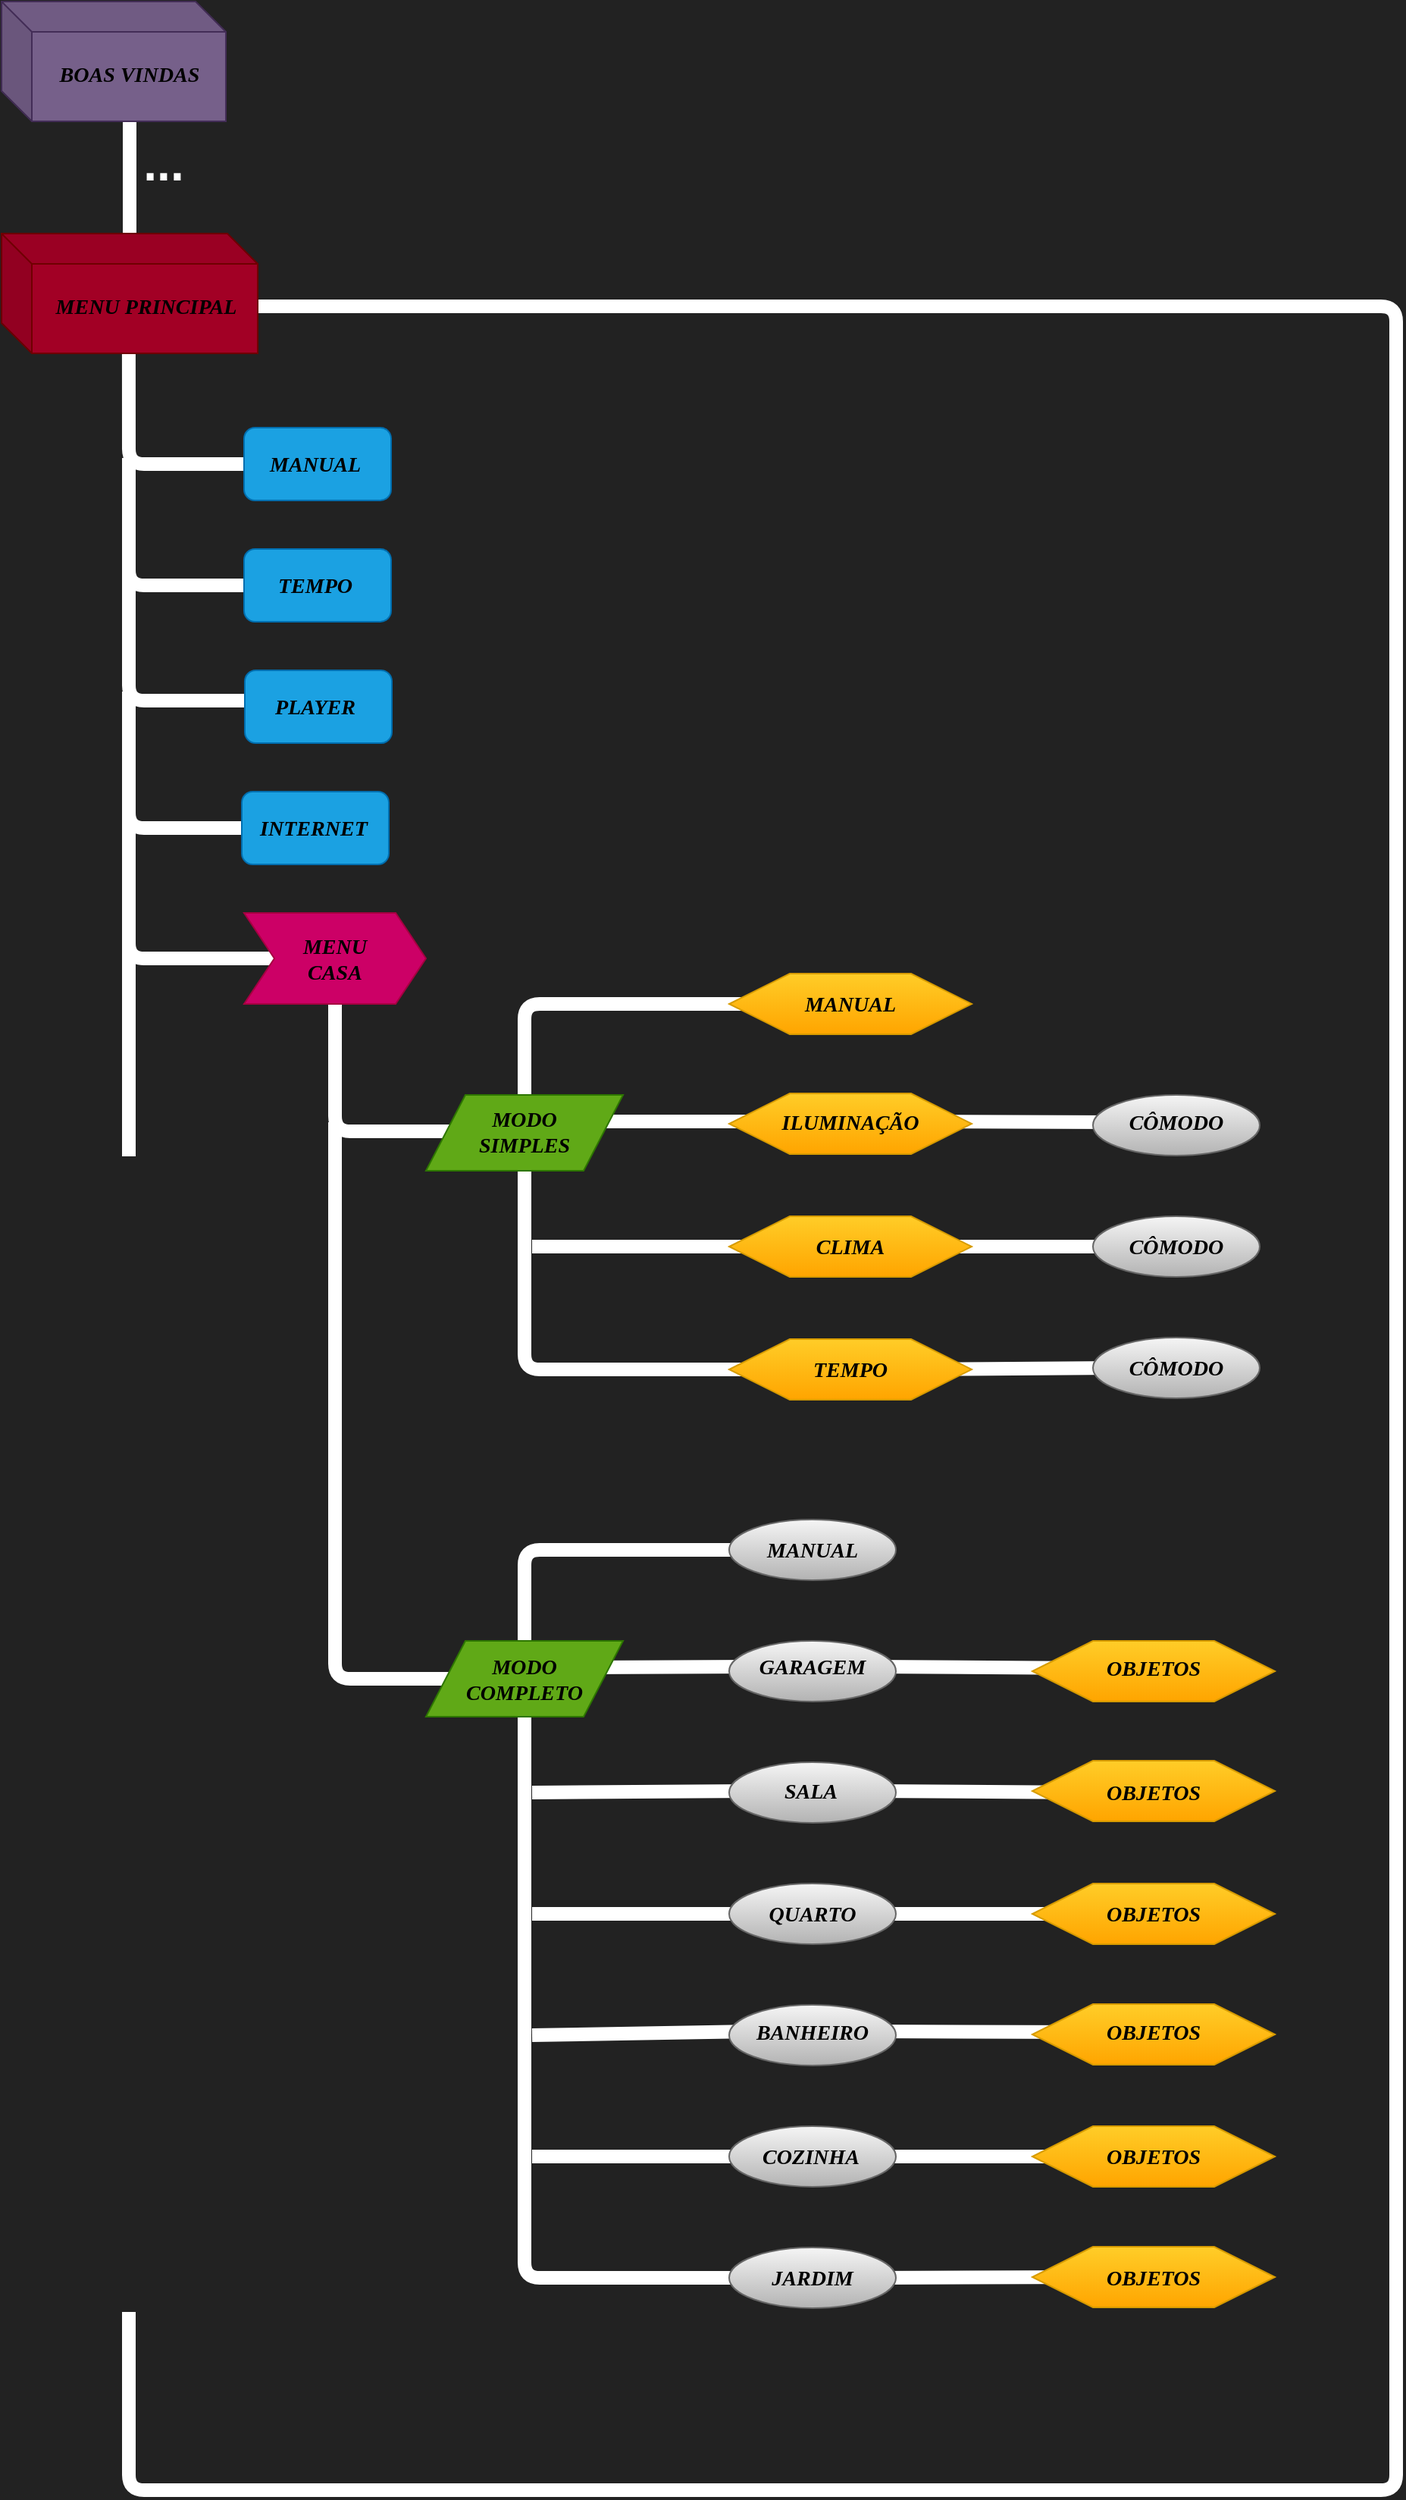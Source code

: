 <mxfile version="12.1.1" type="google" pages="1"><diagram id="n2QvuzdyEow1vaJLZ-Uk" name="Page-1"><mxGraphModel dx="1088" dy="605" grid="0" gridSize="10" guides="1" tooltips="1" connect="1" arrows="1" fold="1" page="1" pageScale="1" pageWidth="827" pageHeight="1169" background="#222222" math="0" shadow="0"><root><mxCell id="0"/><mxCell id="1" parent="0"/><mxCell id="BZck_3wyOVGcObu4no_R-99" value="" style="endArrow=none;html=1;strokeColor=#FFFFFF;strokeWidth=9;entryX=1;entryY=0.5;entryDx=0;entryDy=0;" parent="1" target="BZck_3wyOVGcObu4no_R-5" edge="1"><mxGeometry width="50" height="50" relative="1" as="geometry"><mxPoint x="124" y="655" as="sourcePoint"/><mxPoint x="390" y="430" as="targetPoint"/><Array as="points"><mxPoint x="124" y="1680"/><mxPoint x="960" y="1680"/><mxPoint x="960" y="240"/></Array></mxGeometry></mxCell><mxCell id="BZck_3wyOVGcObu4no_R-98" value="" style="endArrow=none;html=1;strokeColor=#FFFFFF;strokeWidth=9;entryX=0;entryY=0.5;entryDx=0;entryDy=0;exitX=1;exitY=0.5;exitDx=0;exitDy=0;" parent="1" source="BZck_3wyOVGcObu4no_R-71" target="BZck_3wyOVGcObu4no_R-90" edge="1"><mxGeometry width="50" height="50" relative="1" as="geometry"><mxPoint x="640" y="1570" as="sourcePoint"/><mxPoint x="690" y="1520" as="targetPoint"/></mxGeometry></mxCell><mxCell id="BZck_3wyOVGcObu4no_R-96" value="" style="endArrow=none;html=1;strokeColor=#FFFFFF;strokeWidth=9;entryX=0;entryY=0.5;entryDx=0;entryDy=0;exitX=1;exitY=0.5;exitDx=0;exitDy=0;" parent="1" source="BZck_3wyOVGcObu4no_R-70" target="BZck_3wyOVGcObu4no_R-89" edge="1"><mxGeometry width="50" height="50" relative="1" as="geometry"><mxPoint x="655" y="1495" as="sourcePoint"/><mxPoint x="705" y="1445" as="targetPoint"/></mxGeometry></mxCell><mxCell id="BZck_3wyOVGcObu4no_R-94" value="" style="endArrow=none;html=1;strokeColor=#FFFFFF;strokeWidth=9;entryX=0;entryY=0.5;entryDx=0;entryDy=0;exitX=1;exitY=0.5;exitDx=0;exitDy=0;" parent="1" source="BZck_3wyOVGcObu4no_R-69" target="BZck_3wyOVGcObu4no_R-88" edge="1"><mxGeometry width="50" height="50" relative="1" as="geometry"><mxPoint x="640" y="1425" as="sourcePoint"/><mxPoint x="690" y="1375" as="targetPoint"/></mxGeometry></mxCell><mxCell id="BZck_3wyOVGcObu4no_R-93" value="" style="endArrow=none;html=1;strokeColor=#FFFFFF;strokeWidth=9;entryX=0;entryY=0.5;entryDx=0;entryDy=0;exitX=1;exitY=0.5;exitDx=0;exitDy=0;" parent="1" source="BZck_3wyOVGcObu4no_R-68" target="BZck_3wyOVGcObu4no_R-87" edge="1"><mxGeometry width="50" height="50" relative="1" as="geometry"><mxPoint x="642.5" y="1350" as="sourcePoint"/><mxPoint x="692.5" y="1300" as="targetPoint"/></mxGeometry></mxCell><mxCell id="BZck_3wyOVGcObu4no_R-92" value="" style="endArrow=none;html=1;strokeColor=#FFFFFF;strokeWidth=9;entryX=0;entryY=0.5;entryDx=0;entryDy=0;exitX=1;exitY=0.5;exitDx=0;exitDy=0;" parent="1" source="BZck_3wyOVGcObu4no_R-67" target="BZck_3wyOVGcObu4no_R-86" edge="1"><mxGeometry width="50" height="50" relative="1" as="geometry"><mxPoint x="660" y="1259" as="sourcePoint"/><mxPoint x="710" y="1209" as="targetPoint"/></mxGeometry></mxCell><mxCell id="BZck_3wyOVGcObu4no_R-91" value="" style="endArrow=none;html=1;strokeColor=#FFFFFF;strokeWidth=9;entryX=0;entryY=0.5;entryDx=0;entryDy=0;exitX=1;exitY=0.5;exitDx=0;exitDy=0;" parent="1" source="BZck_3wyOVGcObu4no_R-66" target="BZck_3wyOVGcObu4no_R-85" edge="1"><mxGeometry width="50" height="50" relative="1" as="geometry"><mxPoint x="642.5" y="1180" as="sourcePoint"/><mxPoint x="692.5" y="1130" as="targetPoint"/></mxGeometry></mxCell><mxCell id="BZck_3wyOVGcObu4no_R-78" value="" style="endArrow=none;html=1;strokeColor=#FFFFFF;strokeWidth=9;entryX=0;entryY=0.5;entryDx=0;entryDy=0;" parent="1" target="BZck_3wyOVGcObu4no_R-70" edge="1"><mxGeometry width="50" height="50" relative="1" as="geometry"><mxPoint x="390" y="1460" as="sourcePoint"/><mxPoint x="475" y="1445" as="targetPoint"/></mxGeometry></mxCell><mxCell id="BZck_3wyOVGcObu4no_R-77" value="" style="endArrow=none;html=1;strokeColor=#FFFFFF;strokeWidth=9;entryX=0;entryY=0.5;entryDx=0;entryDy=0;" parent="1" target="BZck_3wyOVGcObu4no_R-69" edge="1"><mxGeometry width="50" height="50" relative="1" as="geometry"><mxPoint x="390" y="1380" as="sourcePoint"/><mxPoint x="475" y="1367.5" as="targetPoint"/></mxGeometry></mxCell><mxCell id="BZck_3wyOVGcObu4no_R-76" value="" style="endArrow=none;html=1;strokeColor=#FFFFFF;strokeWidth=9;entryX=0;entryY=0.5;entryDx=0;entryDy=0;" parent="1" target="BZck_3wyOVGcObu4no_R-68" edge="1"><mxGeometry width="50" height="50" relative="1" as="geometry"><mxPoint x="390" y="1300" as="sourcePoint"/><mxPoint x="490" y="1300" as="targetPoint"/></mxGeometry></mxCell><mxCell id="BZck_3wyOVGcObu4no_R-75" value="" style="endArrow=none;html=1;strokeColor=#FFFFFF;strokeWidth=9;entryX=0;entryY=0.5;entryDx=0;entryDy=0;" parent="1" target="BZck_3wyOVGcObu4no_R-67" edge="1"><mxGeometry width="50" height="50" relative="1" as="geometry"><mxPoint x="390" y="1220" as="sourcePoint"/><mxPoint x="500" y="1215" as="targetPoint"/></mxGeometry></mxCell><mxCell id="BZck_3wyOVGcObu4no_R-74" value="" style="endArrow=none;html=1;strokeColor=#FFFFFF;strokeWidth=9;entryX=0;entryY=0.5;entryDx=0;entryDy=0;exitX=1;exitY=0.25;exitDx=0;exitDy=0;" parent="1" source="BZck_3wyOVGcObu4no_R-57" target="BZck_3wyOVGcObu4no_R-66" edge="1"><mxGeometry width="50" height="50" relative="1" as="geometry"><mxPoint x="460" y="1180" as="sourcePoint"/><mxPoint x="510" y="1130" as="targetPoint"/></mxGeometry></mxCell><mxCell id="BZck_3wyOVGcObu4no_R-73" value="" style="endArrow=none;html=1;strokeColor=#FFFFFF;strokeWidth=9;entryX=0.5;entryY=1;entryDx=0;entryDy=0;exitX=0;exitY=0.5;exitDx=0;exitDy=0;" parent="1" source="BZck_3wyOVGcObu4no_R-71" target="BZck_3wyOVGcObu4no_R-57" edge="1"><mxGeometry width="50" height="50" relative="1" as="geometry"><mxPoint x="330" y="1325" as="sourcePoint"/><mxPoint x="380" y="1275" as="targetPoint"/><Array as="points"><mxPoint x="385" y="1540"/></Array></mxGeometry></mxCell><mxCell id="BZck_3wyOVGcObu4no_R-72" value="" style="endArrow=none;html=1;strokeColor=#FFFFFF;strokeWidth=9;entryX=0;entryY=0.5;entryDx=0;entryDy=0;exitX=0.5;exitY=0;exitDx=0;exitDy=0;" parent="1" source="BZck_3wyOVGcObu4no_R-57" target="BZck_3wyOVGcObu4no_R-65" edge="1"><mxGeometry width="50" height="50" relative="1" as="geometry"><mxPoint x="345" y="1060" as="sourcePoint"/><mxPoint x="395" y="1010" as="targetPoint"/><Array as="points"><mxPoint x="385" y="1060"/></Array></mxGeometry></mxCell><mxCell id="BZck_3wyOVGcObu4no_R-56" value="" style="endArrow=none;html=1;strokeColor=#FFFFFF;strokeWidth=9;exitX=0;exitY=0.5;exitDx=0;exitDy=0;" parent="1" source="BZck_3wyOVGcObu4no_R-57" edge="1"><mxGeometry width="50" height="50" relative="1" as="geometry"><mxPoint x="220" y="1080" as="sourcePoint"/><mxPoint x="260" y="778" as="targetPoint"/><Array as="points"><mxPoint x="260" y="1145"/></Array></mxGeometry></mxCell><mxCell id="BZck_3wyOVGcObu4no_R-54" value="" style="endArrow=none;html=1;strokeColor=#FFFFFF;strokeWidth=9;exitX=1;exitY=0.5;exitDx=0;exitDy=0;entryX=0;entryY=0.5;entryDx=0;entryDy=0;" parent="1" source="BZck_3wyOVGcObu4no_R-41" target="BZck_3wyOVGcObu4no_R-51" edge="1"><mxGeometry width="50" height="50" relative="1" as="geometry"><mxPoint x="690" y="970" as="sourcePoint"/><mxPoint x="740" y="920" as="targetPoint"/></mxGeometry></mxCell><mxCell id="BZck_3wyOVGcObu4no_R-53" value="" style="endArrow=none;html=1;strokeColor=#FFFFFF;strokeWidth=9;exitX=1;exitY=0.5;exitDx=0;exitDy=0;entryX=0;entryY=0.5;entryDx=0;entryDy=0;" parent="1" source="BZck_3wyOVGcObu4no_R-40" target="BZck_3wyOVGcObu4no_R-50" edge="1"><mxGeometry width="50" height="50" relative="1" as="geometry"><mxPoint x="690" y="883" as="sourcePoint"/><mxPoint x="740" y="833" as="targetPoint"/></mxGeometry></mxCell><mxCell id="BZck_3wyOVGcObu4no_R-52" value="" style="endArrow=none;html=1;strokeColor=#FFFFFF;strokeWidth=9;exitX=1;exitY=0.5;exitDx=0;exitDy=0;entryX=0;entryY=0.5;entryDx=0;entryDy=0;" parent="1" source="BZck_3wyOVGcObu4no_R-39" target="BZck_3wyOVGcObu4no_R-49" edge="1"><mxGeometry width="50" height="50" relative="1" as="geometry"><mxPoint x="690" y="759" as="sourcePoint"/><mxPoint x="740" y="709" as="targetPoint"/></mxGeometry></mxCell><mxCell id="BZck_3wyOVGcObu4no_R-43" value="" style="endArrow=none;html=1;strokeColor=#FFFFFF;strokeWidth=9;entryX=0.5;entryY=1;entryDx=0;entryDy=0;exitX=0;exitY=0.5;exitDx=0;exitDy=0;" parent="1" source="BZck_3wyOVGcObu4no_R-41" target="BZck_3wyOVGcObu4no_R-31" edge="1"><mxGeometry width="50" height="50" relative="1" as="geometry"><mxPoint x="335" y="905" as="sourcePoint"/><mxPoint x="385" y="855" as="targetPoint"/><Array as="points"><mxPoint x="385" y="941"/></Array></mxGeometry></mxCell><mxCell id="BZck_3wyOVGcObu4no_R-44" value="" style="endArrow=none;html=1;strokeColor=#FFFFFF;strokeWidth=9;entryX=0;entryY=0.5;entryDx=0;entryDy=0;" parent="1" target="BZck_3wyOVGcObu4no_R-40" edge="1"><mxGeometry width="50" height="50" relative="1" as="geometry"><mxPoint x="390" y="860" as="sourcePoint"/><mxPoint x="475" y="850" as="targetPoint"/></mxGeometry></mxCell><mxCell id="BZck_3wyOVGcObu4no_R-42" value="" style="endArrow=none;html=1;strokeColor=#FFFFFF;strokeWidth=9;entryX=0;entryY=0.5;entryDx=0;entryDy=0;exitX=0.813;exitY=0.283;exitDx=0;exitDy=0;exitPerimeter=0;" parent="1" source="BZck_3wyOVGcObu4no_R-31" target="BZck_3wyOVGcObu4no_R-39" edge="1"><mxGeometry width="50" height="50" relative="1" as="geometry"><mxPoint x="440" y="860" as="sourcePoint"/><mxPoint x="490" y="810" as="targetPoint"/></mxGeometry></mxCell><mxCell id="BZck_3wyOVGcObu4no_R-36" value="" style="endArrow=none;html=1;strokeColor=#FFFFFF;strokeWidth=9;exitX=0.5;exitY=0;exitDx=0;exitDy=0;entryX=0.143;entryY=0.5;entryDx=0;entryDy=0;entryPerimeter=0;" parent="1" source="BZck_3wyOVGcObu4no_R-31" target="BZck_3wyOVGcObu4no_R-33" edge="1"><mxGeometry width="50" height="50" relative="1" as="geometry"><mxPoint x="395" y="735" as="sourcePoint"/><mxPoint x="445" y="685" as="targetPoint"/><Array as="points"><mxPoint x="385" y="700"/></Array></mxGeometry></mxCell><mxCell id="BZck_3wyOVGcObu4no_R-32" value="" style="endArrow=none;html=1;strokeColor=#FFFFFF;strokeWidth=9;exitX=0;exitY=0.5;exitDx=0;exitDy=0;" parent="1" source="BZck_3wyOVGcObu4no_R-31" target="BZck_3wyOVGcObu4no_R-29" edge="1"><mxGeometry width="50" height="50" relative="1" as="geometry"><mxPoint x="259" y="810" as="sourcePoint"/><mxPoint x="259" y="727" as="targetPoint"/><Array as="points"><mxPoint x="260" y="784"/></Array></mxGeometry></mxCell><mxCell id="BZck_3wyOVGcObu4no_R-26" value="" style="endArrow=none;html=1;strokeColor=#FFFFFF;strokeWidth=9;exitX=0;exitY=0.5;exitDx=0;exitDy=0;" parent="1" source="BZck_3wyOVGcObu4no_R-29" edge="1"><mxGeometry width="50" height="50" relative="1" as="geometry"><mxPoint x="210" y="664" as="sourcePoint"/><mxPoint x="124" y="574" as="targetPoint"/><Array as="points"><mxPoint x="124" y="670"/></Array></mxGeometry></mxCell><mxCell id="BZck_3wyOVGcObu4no_R-23" value="" style="endArrow=none;html=1;strokeColor=#FFFFFF;strokeWidth=9;exitX=0;exitY=0.5;exitDx=0;exitDy=0;" parent="1" source="BZck_3wyOVGcObu4no_R-22" edge="1"><mxGeometry width="50" height="50" relative="1" as="geometry"><mxPoint x="200" y="584" as="sourcePoint"/><mxPoint x="124" y="494" as="targetPoint"/><Array as="points"><mxPoint x="124" y="584"/></Array></mxGeometry></mxCell><mxCell id="BZck_3wyOVGcObu4no_R-19" value="" style="endArrow=none;html=1;strokeColor=#FFFFFF;strokeWidth=9;" parent="1" edge="1"><mxGeometry width="50" height="50" relative="1" as="geometry"><mxPoint x="200" y="500" as="sourcePoint"/><mxPoint x="124" y="410" as="targetPoint"/><Array as="points"><mxPoint x="124" y="500"/></Array></mxGeometry></mxCell><mxCell id="BZck_3wyOVGcObu4no_R-15" value="" style="endArrow=none;html=1;strokeColor=#FFFFFF;strokeWidth=9;exitX=0;exitY=0.5;exitDx=0;exitDy=0;" parent="1" source="BZck_3wyOVGcObu4no_R-13" edge="1"><mxGeometry width="50" height="50" relative="1" as="geometry"><mxPoint x="124" y="440" as="sourcePoint"/><mxPoint x="124" y="340" as="targetPoint"/><Array as="points"><mxPoint x="124" y="424"/></Array></mxGeometry></mxCell><mxCell id="BZck_3wyOVGcObu4no_R-11" value="" style="endArrow=none;html=1;strokeColor=#FFFFFF;strokeWidth=9;entryX=0.413;entryY=0.315;entryDx=0;entryDy=0;entryPerimeter=0;exitX=0;exitY=0.5;exitDx=0;exitDy=0;" parent="1" source="BZck_3wyOVGcObu4no_R-10" target="BZck_3wyOVGcObu4no_R-5" edge="1"><mxGeometry width="50" height="50" relative="1" as="geometry"><mxPoint x="113.5" y="425.5" as="sourcePoint"/><mxPoint x="113.5" y="342.5" as="targetPoint"/><Array as="points"><mxPoint x="124" y="344"/></Array></mxGeometry></mxCell><mxCell id="BZck_3wyOVGcObu4no_R-7" value="" style="endArrow=none;html=1;strokeColor=#FFFFFF;strokeWidth=9;" parent="1" source="BZck_3wyOVGcObu4no_R-4" target="BZck_3wyOVGcObu4no_R-2" edge="1"><mxGeometry width="50" height="50" relative="1" as="geometry"><mxPoint x="40" y="310" as="sourcePoint"/><mxPoint x="90" y="260" as="targetPoint"/></mxGeometry></mxCell><mxCell id="BZck_3wyOVGcObu4no_R-1" value="" style="shape=cube;whiteSpace=wrap;html=1;boundedLbl=1;backgroundOutline=1;darkOpacity=0.05;darkOpacity2=0.1;fillColor=#76608a;strokeColor=#432D57;fontColor=#ffffff;" parent="1" vertex="1"><mxGeometry x="40" y="39" width="148" height="79" as="geometry"/></mxCell><mxCell id="BZck_3wyOVGcObu4no_R-2" value="&lt;h3&gt;&lt;b&gt;&lt;i&gt;&lt;font face=&quot;Comic Sans MS&quot;&gt;BOAS VINDAS&lt;/font&gt;&lt;/i&gt;&lt;/b&gt;&lt;/h3&gt;" style="text;html=1;strokeColor=none;fillColor=none;align=center;verticalAlign=middle;whiteSpace=wrap;rounded=0;" parent="1" vertex="1"><mxGeometry x="54" y="64" width="141" height="45" as="geometry"/></mxCell><mxCell id="BZck_3wyOVGcObu4no_R-4" value="" style="shape=cube;whiteSpace=wrap;html=1;boundedLbl=1;backgroundOutline=1;darkOpacity=0.05;darkOpacity2=0.1;fillColor=#a20025;strokeColor=#6F0000;fontColor=#ffffff;" parent="1" vertex="1"><mxGeometry x="40" y="192" width="169" height="79" as="geometry"/></mxCell><mxCell id="BZck_3wyOVGcObu4no_R-5" value="&lt;h3&gt;&lt;font face=&quot;Comic Sans MS&quot;&gt;&lt;i&gt;MENU PRINCIPAL&lt;/i&gt;&lt;/font&gt;&lt;/h3&gt;" style="text;html=1;strokeColor=none;fillColor=none;align=center;verticalAlign=middle;whiteSpace=wrap;rounded=0;" parent="1" vertex="1"><mxGeometry x="69" y="217" width="133" height="46" as="geometry"/></mxCell><mxCell id="BZck_3wyOVGcObu4no_R-8" value="&lt;h1&gt;&lt;font color=&quot;#ffffff&quot; style=&quot;font-size: 32px&quot;&gt;...&lt;/font&gt;&lt;/h1&gt;" style="text;html=1;align=center;verticalAlign=middle;whiteSpace=wrap;rounded=0;" parent="1" vertex="1"><mxGeometry x="108" y="126" width="78" height="39" as="geometry"/></mxCell><mxCell id="BZck_3wyOVGcObu4no_R-10" value="" style="rounded=1;whiteSpace=wrap;html=1;fillColor=#1ba1e2;strokeColor=#006EAF;fontColor=#ffffff;" parent="1" vertex="1"><mxGeometry x="200" y="320" width="97" height="48" as="geometry"/></mxCell><mxCell id="BZck_3wyOVGcObu4no_R-12" value="&lt;h3&gt;&lt;font face=&quot;Comic Sans MS&quot;&gt;&lt;i&gt;MANUAL&lt;/i&gt;&lt;/font&gt;&lt;/h3&gt;" style="text;html=1;strokeColor=none;fillColor=none;align=center;verticalAlign=middle;whiteSpace=wrap;rounded=0;" parent="1" vertex="1"><mxGeometry x="207" y="329" width="80" height="30" as="geometry"/></mxCell><mxCell id="BZck_3wyOVGcObu4no_R-13" value="" style="rounded=1;whiteSpace=wrap;html=1;fillColor=#1ba1e2;strokeColor=#006EAF;fontColor=#ffffff;" parent="1" vertex="1"><mxGeometry x="200" y="400" width="97" height="48" as="geometry"/></mxCell><mxCell id="BZck_3wyOVGcObu4no_R-14" value="&lt;h3&gt;&lt;font face=&quot;Comic Sans MS&quot;&gt;&lt;i&gt;TEMPO&lt;/i&gt;&lt;/font&gt;&lt;/h3&gt;" style="text;html=1;strokeColor=none;fillColor=none;align=center;verticalAlign=middle;whiteSpace=wrap;rounded=0;" parent="1" vertex="1"><mxGeometry x="206.5" y="409" width="80" height="30" as="geometry"/></mxCell><mxCell id="BZck_3wyOVGcObu4no_R-17" value="" style="rounded=1;whiteSpace=wrap;html=1;fillColor=#1ba1e2;strokeColor=#006EAF;fontColor=#ffffff;" parent="1" vertex="1"><mxGeometry x="200.5" y="480" width="97" height="48" as="geometry"/></mxCell><mxCell id="BZck_3wyOVGcObu4no_R-18" value="&lt;h3&gt;&lt;font face=&quot;Comic Sans MS&quot;&gt;&lt;i&gt;PLAYER&lt;/i&gt;&lt;/font&gt;&lt;/h3&gt;" style="text;html=1;strokeColor=none;fillColor=none;align=center;verticalAlign=middle;whiteSpace=wrap;rounded=0;" parent="1" vertex="1"><mxGeometry x="207" y="489" width="80" height="30" as="geometry"/></mxCell><mxCell id="BZck_3wyOVGcObu4no_R-21" value="" style="rounded=1;whiteSpace=wrap;html=1;fillColor=#1ba1e2;strokeColor=#006EAF;fontColor=#ffffff;" parent="1" vertex="1"><mxGeometry x="198.5" y="560" width="97" height="48" as="geometry"/></mxCell><mxCell id="BZck_3wyOVGcObu4no_R-22" value="&lt;h3&gt;&lt;font face=&quot;Comic Sans MS&quot;&gt;&lt;i&gt;INTERNET&lt;/i&gt;&lt;/font&gt;&lt;/h3&gt;" style="text;html=1;strokeColor=none;fillColor=none;align=center;verticalAlign=middle;whiteSpace=wrap;rounded=0;" parent="1" vertex="1"><mxGeometry x="206" y="569" width="80" height="30" as="geometry"/></mxCell><mxCell id="BZck_3wyOVGcObu4no_R-28" value="" style="shape=step;perimeter=stepPerimeter;whiteSpace=wrap;html=1;fixedSize=1;fillColor=#CC0066;strokeColor=#A50040;fontColor=#ffffff;" parent="1" vertex="1"><mxGeometry x="200" y="640" width="120" height="60" as="geometry"/></mxCell><mxCell id="BZck_3wyOVGcObu4no_R-29" value="&lt;h3&gt;&lt;font face=&quot;Comic Sans MS&quot;&gt;&lt;i&gt;MENU CASA&lt;/i&gt;&lt;/font&gt;&lt;/h3&gt;" style="text;html=1;strokeColor=none;fillColor=none;align=center;verticalAlign=middle;whiteSpace=wrap;rounded=0;" parent="1" vertex="1"><mxGeometry x="220" y="655" width="80" height="30" as="geometry"/></mxCell><mxCell id="BZck_3wyOVGcObu4no_R-30" value="" style="shape=parallelogram;perimeter=parallelogramPerimeter;whiteSpace=wrap;html=1;fillColor=#60a917;strokeColor=#2D7600;fontColor=#ffffff;" parent="1" vertex="1"><mxGeometry x="320" y="760" width="130" height="50" as="geometry"/></mxCell><mxCell id="BZck_3wyOVGcObu4no_R-31" value="&lt;h3&gt;&lt;font face=&quot;Comic Sans MS&quot;&gt;&lt;i&gt;MODO SIMPLES&lt;/i&gt;&lt;/font&gt;&lt;/h3&gt;" style="text;html=1;strokeColor=none;fillColor=none;align=center;verticalAlign=middle;whiteSpace=wrap;rounded=0;" parent="1" vertex="1"><mxGeometry x="345" y="769" width="80" height="30" as="geometry"/></mxCell><mxCell id="BZck_3wyOVGcObu4no_R-33" value="" style="shape=hexagon;perimeter=hexagonPerimeter2;whiteSpace=wrap;html=1;fillColor=#ffcd28;strokeColor=#d79b00;gradientColor=#ffa500;" parent="1" vertex="1"><mxGeometry x="520" y="680" width="160" height="40" as="geometry"/></mxCell><mxCell id="BZck_3wyOVGcObu4no_R-34" value="" style="shape=hexagon;perimeter=hexagonPerimeter2;whiteSpace=wrap;html=1;gradientColor=#ffa500;fillColor=#ffcd28;strokeColor=#d79b00;" parent="1" vertex="1"><mxGeometry x="520" y="759" width="160" height="40" as="geometry"/></mxCell><mxCell id="BZck_3wyOVGcObu4no_R-35" value="" style="shape=hexagon;perimeter=hexagonPerimeter2;whiteSpace=wrap;html=1;gradientColor=#ffa500;fillColor=#ffcd28;strokeColor=#d79b00;" parent="1" vertex="1"><mxGeometry x="520" y="840" width="160" height="40" as="geometry"/></mxCell><mxCell id="BZck_3wyOVGcObu4no_R-37" value="&lt;h3&gt;&lt;font face=&quot;Comic Sans MS&quot;&gt;&lt;i&gt;MANUAL&lt;/i&gt;&lt;/font&gt;&lt;/h3&gt;" style="text;html=1;strokeColor=none;fillColor=none;align=center;verticalAlign=middle;whiteSpace=wrap;rounded=0;" parent="1" vertex="1"><mxGeometry x="560" y="685" width="80" height="30" as="geometry"/></mxCell><mxCell id="BZck_3wyOVGcObu4no_R-38" value="" style="shape=hexagon;perimeter=hexagonPerimeter2;whiteSpace=wrap;html=1;gradientColor=#ffa500;fillColor=#ffcd28;strokeColor=#d79b00;" parent="1" vertex="1"><mxGeometry x="520" y="921" width="160" height="40" as="geometry"/></mxCell><mxCell id="BZck_3wyOVGcObu4no_R-39" value="&lt;h3&gt;&lt;font face=&quot;Comic Sans MS&quot;&gt;&lt;i&gt;ILUMINAÇÃO&lt;/i&gt;&lt;/font&gt;&lt;/h3&gt;" style="text;html=1;strokeColor=none;fillColor=none;align=center;verticalAlign=middle;whiteSpace=wrap;rounded=0;" parent="1" vertex="1"><mxGeometry x="560" y="762.5" width="80" height="30" as="geometry"/></mxCell><mxCell id="BZck_3wyOVGcObu4no_R-40" value="&lt;h3&gt;&lt;font face=&quot;Comic Sans MS&quot;&gt;&lt;i&gt;CLIMA&lt;/i&gt;&lt;/font&gt;&lt;/h3&gt;" style="text;html=1;strokeColor=none;fillColor=none;align=center;verticalAlign=middle;whiteSpace=wrap;rounded=0;" parent="1" vertex="1"><mxGeometry x="560" y="845" width="80" height="30" as="geometry"/></mxCell><mxCell id="BZck_3wyOVGcObu4no_R-41" value="&lt;h3&gt;&lt;font face=&quot;Comic Sans MS&quot;&gt;&lt;i&gt;TEMPO&lt;/i&gt;&lt;/font&gt;&lt;/h3&gt;" style="text;html=1;strokeColor=none;fillColor=none;align=center;verticalAlign=middle;whiteSpace=wrap;rounded=0;" parent="1" vertex="1"><mxGeometry x="560" y="926" width="80" height="30" as="geometry"/></mxCell><mxCell id="BZck_3wyOVGcObu4no_R-45" value="" style="ellipse;whiteSpace=wrap;html=1;fillColor=#f5f5f5;strokeColor=#666666;gradientColor=#b3b3b3;" parent="1" vertex="1"><mxGeometry x="760" y="760" width="110" height="40" as="geometry"/></mxCell><mxCell id="BZck_3wyOVGcObu4no_R-46" value="" style="ellipse;whiteSpace=wrap;html=1;gradientColor=#b3b3b3;fillColor=#f5f5f5;strokeColor=#666666;" parent="1" vertex="1"><mxGeometry x="760" y="840" width="110" height="40" as="geometry"/></mxCell><mxCell id="BZck_3wyOVGcObu4no_R-47" value="" style="ellipse;whiteSpace=wrap;html=1;gradientColor=#b3b3b3;fillColor=#f5f5f5;strokeColor=#666666;" parent="1" vertex="1"><mxGeometry x="760" y="920" width="110" height="40" as="geometry"/></mxCell><mxCell id="BZck_3wyOVGcObu4no_R-49" value="&lt;h3&gt;&lt;font face=&quot;Comic Sans MS&quot;&gt;&lt;i&gt;CÔMODO&lt;/i&gt;&lt;/font&gt;&lt;/h3&gt;" style="text;html=1;strokeColor=none;fillColor=none;align=center;verticalAlign=middle;whiteSpace=wrap;rounded=0;" parent="1" vertex="1"><mxGeometry x="775" y="763" width="80" height="30" as="geometry"/></mxCell><mxCell id="BZck_3wyOVGcObu4no_R-50" value="&lt;h3&gt;&lt;font face=&quot;Comic Sans MS&quot;&gt;&lt;i&gt;CÔMODO&lt;/i&gt;&lt;/font&gt;&lt;/h3&gt;" style="text;html=1;strokeColor=none;fillColor=none;align=center;verticalAlign=middle;whiteSpace=wrap;rounded=0;" parent="1" vertex="1"><mxGeometry x="775" y="845" width="80" height="30" as="geometry"/></mxCell><mxCell id="BZck_3wyOVGcObu4no_R-51" value="&lt;h3&gt;&lt;font face=&quot;Comic Sans MS&quot;&gt;&lt;i&gt;CÔMODO&lt;/i&gt;&lt;/font&gt;&lt;/h3&gt;" style="text;html=1;strokeColor=none;fillColor=none;align=center;verticalAlign=middle;whiteSpace=wrap;rounded=0;" parent="1" vertex="1"><mxGeometry x="775" y="925" width="80" height="30" as="geometry"/></mxCell><mxCell id="BZck_3wyOVGcObu4no_R-55" value="" style="shape=parallelogram;perimeter=parallelogramPerimeter;whiteSpace=wrap;html=1;fillColor=#60a917;strokeColor=#2D7600;fontColor=#ffffff;" parent="1" vertex="1"><mxGeometry x="320" y="1120" width="130" height="50" as="geometry"/></mxCell><mxCell id="BZck_3wyOVGcObu4no_R-57" value="&lt;h3&gt;&lt;font face=&quot;Comic Sans MS&quot;&gt;&lt;i&gt;MODO COMPLETO&lt;/i&gt;&lt;/font&gt;&lt;/h3&gt;" style="text;html=1;strokeColor=none;fillColor=none;align=center;verticalAlign=middle;whiteSpace=wrap;rounded=0;" parent="1" vertex="1"><mxGeometry x="345" y="1130" width="80" height="30" as="geometry"/></mxCell><mxCell id="BZck_3wyOVGcObu4no_R-58" value="" style="ellipse;whiteSpace=wrap;html=1;gradientColor=#b3b3b3;fillColor=#f5f5f5;strokeColor=#666666;" parent="1" vertex="1"><mxGeometry x="520" y="1040" width="110" height="40" as="geometry"/></mxCell><mxCell id="BZck_3wyOVGcObu4no_R-59" value="" style="ellipse;whiteSpace=wrap;html=1;gradientColor=#b3b3b3;fillColor=#f5f5f5;strokeColor=#666666;" parent="1" vertex="1"><mxGeometry x="520" y="1120" width="110" height="40" as="geometry"/></mxCell><mxCell id="BZck_3wyOVGcObu4no_R-60" value="" style="ellipse;whiteSpace=wrap;html=1;gradientColor=#b3b3b3;fillColor=#f5f5f5;strokeColor=#666666;" parent="1" vertex="1"><mxGeometry x="520" y="1200" width="110" height="40" as="geometry"/></mxCell><mxCell id="BZck_3wyOVGcObu4no_R-61" value="" style="ellipse;whiteSpace=wrap;html=1;gradientColor=#b3b3b3;fillColor=#f5f5f5;strokeColor=#666666;" parent="1" vertex="1"><mxGeometry x="520" y="1280" width="110" height="40" as="geometry"/></mxCell><mxCell id="BZck_3wyOVGcObu4no_R-62" value="" style="ellipse;whiteSpace=wrap;html=1;gradientColor=#b3b3b3;fillColor=#f5f5f5;strokeColor=#666666;" parent="1" vertex="1"><mxGeometry x="520" y="1360" width="110" height="40" as="geometry"/></mxCell><mxCell id="BZck_3wyOVGcObu4no_R-63" value="" style="ellipse;whiteSpace=wrap;html=1;gradientColor=#b3b3b3;fillColor=#f5f5f5;strokeColor=#666666;" parent="1" vertex="1"><mxGeometry x="520" y="1440" width="110" height="40" as="geometry"/></mxCell><mxCell id="BZck_3wyOVGcObu4no_R-64" value="" style="ellipse;whiteSpace=wrap;html=1;gradientColor=#b3b3b3;fillColor=#f5f5f5;strokeColor=#666666;" parent="1" vertex="1"><mxGeometry x="520" y="1520" width="110" height="40" as="geometry"/></mxCell><mxCell id="BZck_3wyOVGcObu4no_R-65" value="&lt;h3&gt;&lt;font face=&quot;Comic Sans MS&quot;&gt;&lt;i&gt;MANUAL&lt;/i&gt;&lt;/font&gt;&lt;/h3&gt;" style="text;html=1;strokeColor=none;fillColor=none;align=center;verticalAlign=middle;whiteSpace=wrap;rounded=0;" parent="1" vertex="1"><mxGeometry x="535" y="1045" width="80" height="30" as="geometry"/></mxCell><mxCell id="BZck_3wyOVGcObu4no_R-66" value="&lt;h3&gt;&lt;font face=&quot;Comic Sans MS&quot;&gt;&lt;i&gt;GARAGEM&lt;/i&gt;&lt;/font&gt;&lt;/h3&gt;" style="text;html=1;strokeColor=none;fillColor=none;align=center;verticalAlign=middle;whiteSpace=wrap;rounded=0;" parent="1" vertex="1"><mxGeometry x="535" y="1122" width="80" height="30" as="geometry"/></mxCell><mxCell id="BZck_3wyOVGcObu4no_R-67" value="&lt;h3&gt;&lt;font face=&quot;Comic Sans MS&quot;&gt;&lt;i&gt;SALA&lt;/i&gt;&lt;/font&gt;&lt;/h3&gt;" style="text;html=1;strokeColor=none;fillColor=none;align=center;verticalAlign=middle;whiteSpace=wrap;rounded=0;" parent="1" vertex="1"><mxGeometry x="534" y="1204" width="80" height="30" as="geometry"/></mxCell><mxCell id="BZck_3wyOVGcObu4no_R-68" value="&lt;h3&gt;&lt;font face=&quot;Comic Sans MS&quot;&gt;&lt;i&gt;QUARTO&lt;/i&gt;&lt;/font&gt;&lt;/h3&gt;" style="text;html=1;strokeColor=none;fillColor=none;align=center;verticalAlign=middle;whiteSpace=wrap;rounded=0;" parent="1" vertex="1"><mxGeometry x="535" y="1285" width="80" height="30" as="geometry"/></mxCell><mxCell id="BZck_3wyOVGcObu4no_R-69" value="&lt;h3&gt;&lt;font face=&quot;Comic Sans MS&quot;&gt;&lt;i&gt;BANHEIRO&lt;/i&gt;&lt;/font&gt;&lt;/h3&gt;" style="text;html=1;strokeColor=none;fillColor=none;align=center;verticalAlign=middle;whiteSpace=wrap;rounded=0;" parent="1" vertex="1"><mxGeometry x="535" y="1362.5" width="80" height="30" as="geometry"/></mxCell><mxCell id="BZck_3wyOVGcObu4no_R-70" value="&lt;h3&gt;&lt;font face=&quot;Comic Sans MS&quot;&gt;&lt;i&gt;COZINHA&lt;/i&gt;&lt;/font&gt;&lt;/h3&gt;" style="text;html=1;strokeColor=none;fillColor=none;align=center;verticalAlign=middle;whiteSpace=wrap;rounded=0;" parent="1" vertex="1"><mxGeometry x="534" y="1445" width="80" height="30" as="geometry"/></mxCell><mxCell id="BZck_3wyOVGcObu4no_R-71" value="&lt;h3&gt;&lt;font face=&quot;Comic Sans MS&quot;&gt;&lt;i&gt;JARDIM&lt;/i&gt;&lt;/font&gt;&lt;/h3&gt;" style="text;html=1;strokeColor=none;fillColor=none;align=center;verticalAlign=middle;whiteSpace=wrap;rounded=0;" parent="1" vertex="1"><mxGeometry x="535" y="1525" width="80" height="30" as="geometry"/></mxCell><mxCell id="BZck_3wyOVGcObu4no_R-79" value="" style="shape=hexagon;perimeter=hexagonPerimeter2;whiteSpace=wrap;html=1;gradientColor=#ffa500;fillColor=#ffcd28;strokeColor=#d79b00;" parent="1" vertex="1"><mxGeometry x="720" y="1120" width="160" height="40" as="geometry"/></mxCell><mxCell id="BZck_3wyOVGcObu4no_R-80" value="" style="shape=hexagon;perimeter=hexagonPerimeter2;whiteSpace=wrap;html=1;gradientColor=#ffa500;fillColor=#ffcd28;strokeColor=#d79b00;" parent="1" vertex="1"><mxGeometry x="720" y="1199" width="160" height="40" as="geometry"/></mxCell><mxCell id="BZck_3wyOVGcObu4no_R-81" value="" style="shape=hexagon;perimeter=hexagonPerimeter2;whiteSpace=wrap;html=1;gradientColor=#ffa500;fillColor=#ffcd28;strokeColor=#d79b00;" parent="1" vertex="1"><mxGeometry x="720" y="1280" width="160" height="40" as="geometry"/></mxCell><mxCell id="BZck_3wyOVGcObu4no_R-82" value="" style="shape=hexagon;perimeter=hexagonPerimeter2;whiteSpace=wrap;html=1;gradientColor=#ffa500;fillColor=#ffcd28;strokeColor=#d79b00;" parent="1" vertex="1"><mxGeometry x="720" y="1359.5" width="160" height="40" as="geometry"/></mxCell><mxCell id="BZck_3wyOVGcObu4no_R-83" value="" style="shape=hexagon;perimeter=hexagonPerimeter2;whiteSpace=wrap;html=1;gradientColor=#ffa500;fillColor=#ffcd28;strokeColor=#d79b00;" parent="1" vertex="1"><mxGeometry x="720" y="1440" width="160" height="40" as="geometry"/></mxCell><mxCell id="BZck_3wyOVGcObu4no_R-84" value="" style="shape=hexagon;perimeter=hexagonPerimeter2;whiteSpace=wrap;html=1;gradientColor=#ffa500;fillColor=#ffcd28;strokeColor=#d79b00;" parent="1" vertex="1"><mxGeometry x="720" y="1519.5" width="160" height="40" as="geometry"/></mxCell><mxCell id="BZck_3wyOVGcObu4no_R-85" value="&lt;h3&gt;&lt;font face=&quot;Comic Sans MS&quot;&gt;&lt;i&gt;OBJETOS&lt;/i&gt;&lt;/font&gt;&lt;/h3&gt;" style="text;html=1;strokeColor=none;fillColor=none;align=center;verticalAlign=middle;whiteSpace=wrap;rounded=0;" parent="1" vertex="1"><mxGeometry x="760" y="1123" width="80" height="30" as="geometry"/></mxCell><mxCell id="BZck_3wyOVGcObu4no_R-86" value="&lt;h3&gt;&lt;font face=&quot;Comic Sans MS&quot;&gt;&lt;i&gt;OBJETOS&lt;/i&gt;&lt;/font&gt;&lt;/h3&gt;" style="text;html=1;strokeColor=none;fillColor=none;align=center;verticalAlign=middle;whiteSpace=wrap;rounded=0;" parent="1" vertex="1"><mxGeometry x="760" y="1205" width="80" height="30" as="geometry"/></mxCell><mxCell id="BZck_3wyOVGcObu4no_R-87" value="&lt;h3&gt;&lt;font face=&quot;Comic Sans MS&quot;&gt;&lt;i&gt;OBJETOS&lt;/i&gt;&lt;/font&gt;&lt;/h3&gt;" style="text;html=1;strokeColor=none;fillColor=none;align=center;verticalAlign=middle;whiteSpace=wrap;rounded=0;" parent="1" vertex="1"><mxGeometry x="760" y="1285" width="80" height="30" as="geometry"/></mxCell><mxCell id="BZck_3wyOVGcObu4no_R-88" value="&lt;h3&gt;&lt;font face=&quot;Comic Sans MS&quot;&gt;&lt;i&gt;OBJETOS&lt;/i&gt;&lt;/font&gt;&lt;/h3&gt;" style="text;html=1;strokeColor=none;fillColor=none;align=center;verticalAlign=middle;whiteSpace=wrap;rounded=0;" parent="1" vertex="1"><mxGeometry x="760" y="1363" width="80" height="30" as="geometry"/></mxCell><mxCell id="BZck_3wyOVGcObu4no_R-89" value="&lt;h3&gt;&lt;font face=&quot;Comic Sans MS&quot;&gt;&lt;i&gt;OBJETOS&lt;/i&gt;&lt;/font&gt;&lt;/h3&gt;" style="text;html=1;strokeColor=none;fillColor=none;align=center;verticalAlign=middle;whiteSpace=wrap;rounded=0;" parent="1" vertex="1"><mxGeometry x="760" y="1445" width="80" height="30" as="geometry"/></mxCell><mxCell id="BZck_3wyOVGcObu4no_R-90" value="&lt;h3&gt;&lt;font face=&quot;Comic Sans MS&quot;&gt;&lt;i&gt;OBJETOS&lt;/i&gt;&lt;/font&gt;&lt;/h3&gt;" style="text;html=1;strokeColor=none;fillColor=none;align=center;verticalAlign=middle;whiteSpace=wrap;rounded=0;" parent="1" vertex="1"><mxGeometry x="760" y="1524.5" width="80" height="30" as="geometry"/></mxCell></root></mxGraphModel></diagram></mxfile>